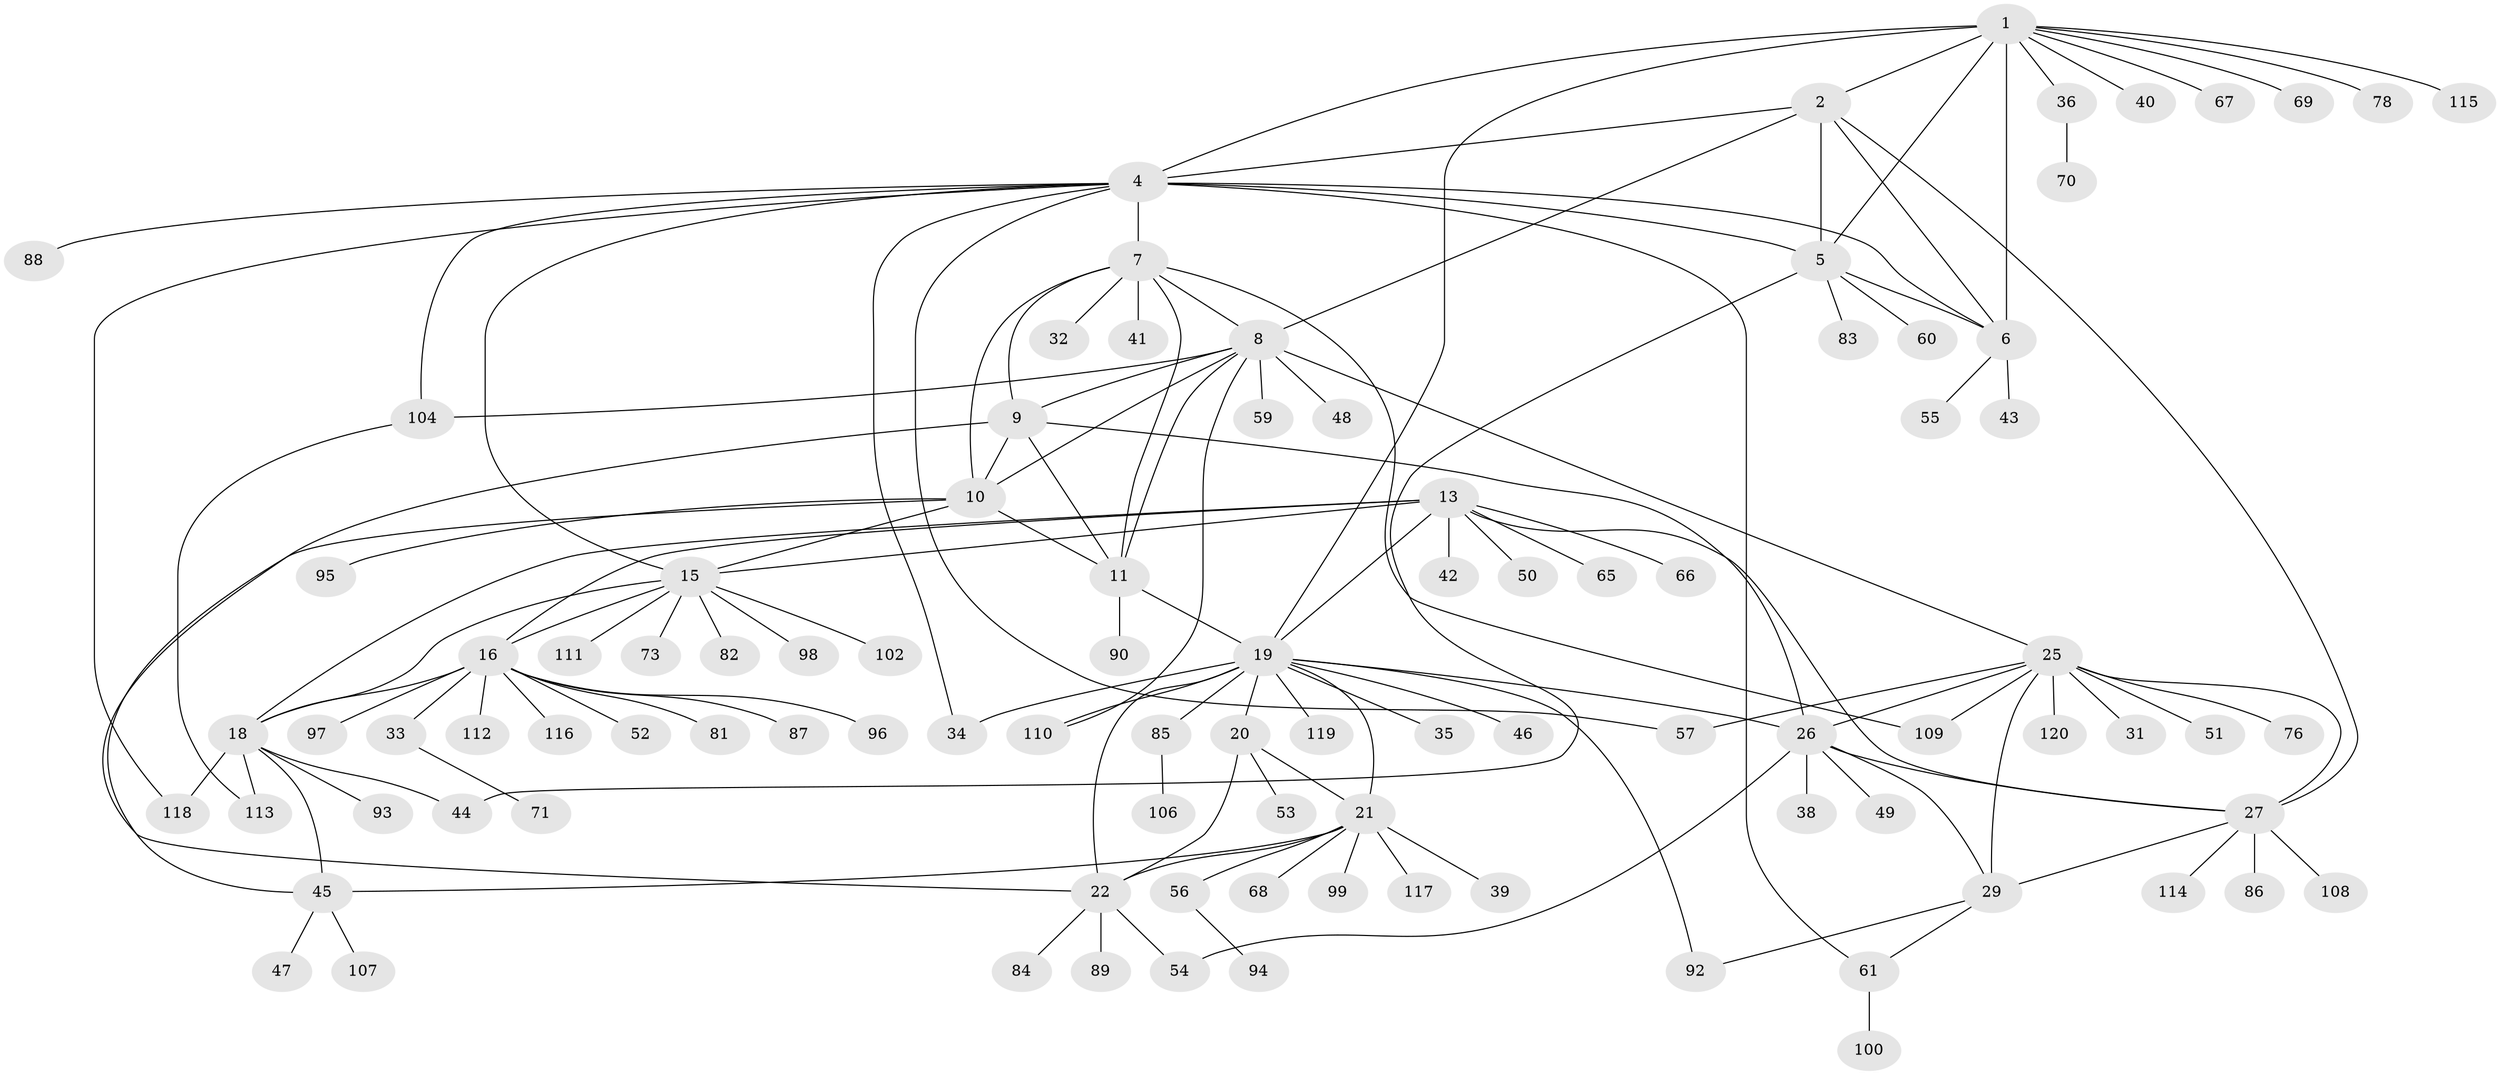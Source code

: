 // Generated by graph-tools (version 1.1) at 2025/24/03/03/25 07:24:18]
// undirected, 97 vertices, 139 edges
graph export_dot {
graph [start="1"]
  node [color=gray90,style=filled];
  1 [super="+3"];
  2 [super="+101"];
  4 [super="+80"];
  5 [super="+72"];
  6 [super="+77"];
  7 [super="+12"];
  8 [super="+63"];
  9;
  10 [super="+58"];
  11 [super="+74"];
  13 [super="+14"];
  15 [super="+79"];
  16 [super="+17"];
  18 [super="+64"];
  19 [super="+23"];
  20;
  21 [super="+105"];
  22 [super="+24"];
  25 [super="+28"];
  26 [super="+37"];
  27 [super="+30"];
  29;
  31;
  32;
  33;
  34;
  35;
  36;
  38;
  39;
  40;
  41;
  42;
  43;
  44 [super="+75"];
  45 [super="+121"];
  46;
  47;
  48;
  49;
  50;
  51;
  52;
  53;
  54;
  55;
  56;
  57;
  59;
  60;
  61 [super="+62"];
  65;
  66;
  67;
  68;
  69;
  70;
  71;
  73;
  76;
  78;
  81;
  82;
  83 [super="+91"];
  84;
  85 [super="+103"];
  86;
  87;
  88;
  89;
  90;
  92;
  93;
  94;
  95;
  96;
  97;
  98;
  99;
  100;
  102;
  104;
  106;
  107;
  108;
  109;
  110;
  111;
  112;
  113;
  114;
  115;
  116;
  117;
  118;
  119;
  120;
  1 -- 2 [weight=2];
  1 -- 4 [weight=2];
  1 -- 5 [weight=2];
  1 -- 6 [weight=2];
  1 -- 40;
  1 -- 69;
  1 -- 115;
  1 -- 19;
  1 -- 67;
  1 -- 36;
  1 -- 78;
  2 -- 4;
  2 -- 5;
  2 -- 6;
  2 -- 27;
  2 -- 8;
  4 -- 5;
  4 -- 6;
  4 -- 15;
  4 -- 34;
  4 -- 57;
  4 -- 88;
  4 -- 104;
  4 -- 118;
  4 -- 7;
  4 -- 61;
  5 -- 6;
  5 -- 44;
  5 -- 60;
  5 -- 83;
  6 -- 43;
  6 -- 55;
  7 -- 8 [weight=2];
  7 -- 9 [weight=2];
  7 -- 10 [weight=2];
  7 -- 11 [weight=2];
  7 -- 32;
  7 -- 41;
  7 -- 109;
  8 -- 9;
  8 -- 10;
  8 -- 11;
  8 -- 48;
  8 -- 59;
  8 -- 104;
  8 -- 110;
  8 -- 25 [weight=2];
  9 -- 10;
  9 -- 11;
  9 -- 22;
  9 -- 26;
  10 -- 11;
  10 -- 15;
  10 -- 45;
  10 -- 95;
  11 -- 90;
  11 -- 19;
  13 -- 15 [weight=2];
  13 -- 16 [weight=4];
  13 -- 18 [weight=2];
  13 -- 27;
  13 -- 65;
  13 -- 66;
  13 -- 42;
  13 -- 50;
  13 -- 19;
  15 -- 16 [weight=2];
  15 -- 18;
  15 -- 73;
  15 -- 82;
  15 -- 98;
  15 -- 102;
  15 -- 111;
  16 -- 18 [weight=2];
  16 -- 33;
  16 -- 52;
  16 -- 96;
  16 -- 97;
  16 -- 112;
  16 -- 81;
  16 -- 116;
  16 -- 87;
  18 -- 93;
  18 -- 113;
  18 -- 118;
  18 -- 44;
  18 -- 45;
  19 -- 20 [weight=2];
  19 -- 21 [weight=2];
  19 -- 22 [weight=4];
  19 -- 26;
  19 -- 35;
  19 -- 46;
  19 -- 110;
  19 -- 119;
  19 -- 34;
  19 -- 85;
  19 -- 92;
  20 -- 21;
  20 -- 22 [weight=2];
  20 -- 53;
  21 -- 22 [weight=2];
  21 -- 39;
  21 -- 45;
  21 -- 56;
  21 -- 68;
  21 -- 99;
  21 -- 117;
  22 -- 84;
  22 -- 54;
  22 -- 89;
  25 -- 26 [weight=2];
  25 -- 27 [weight=4];
  25 -- 29 [weight=2];
  25 -- 31;
  25 -- 51;
  25 -- 76;
  25 -- 109;
  25 -- 120;
  25 -- 57;
  26 -- 27 [weight=2];
  26 -- 29;
  26 -- 49;
  26 -- 38;
  26 -- 54;
  27 -- 29 [weight=2];
  27 -- 86;
  27 -- 114;
  27 -- 108;
  29 -- 61;
  29 -- 92;
  33 -- 71;
  36 -- 70;
  45 -- 47;
  45 -- 107;
  56 -- 94;
  61 -- 100;
  85 -- 106;
  104 -- 113;
}
